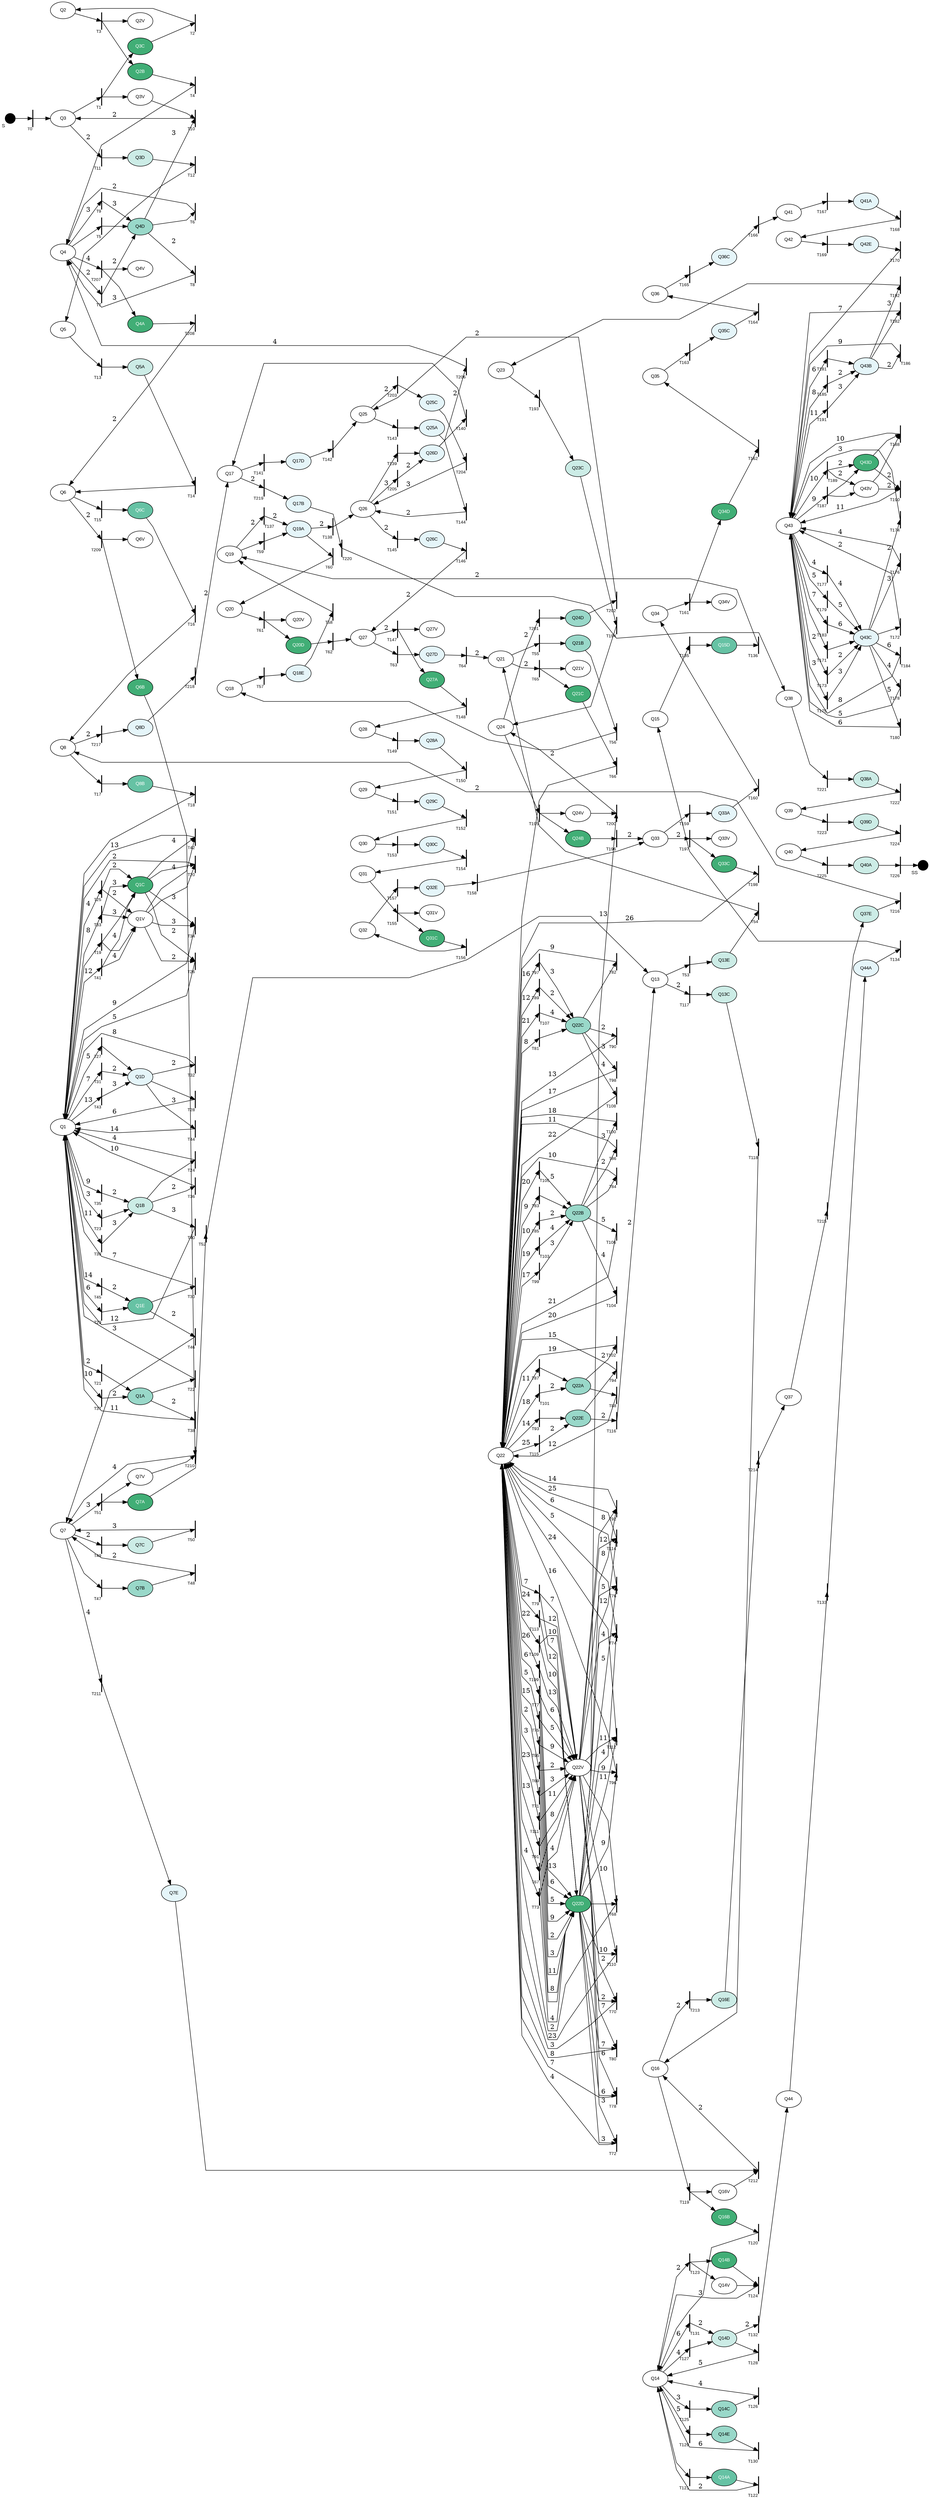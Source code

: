 digraph G { rankdir=LR; splines=polyline;
node[style=filled; fontsize=10; fontname=Arial; fontcolor=black; fillcolor=white; colorscheme=bugn9];
"S"[fillcolor=black; shape=point; width=0.3; xlabel="S";];"Q3"[colorscheme="reds5"; fillcolor=white; ]; "Q3C"[fillcolor=6; fontcolor=white;]; "Q2"[colorscheme="reds5"; fillcolor=white; ]; "Q2B"[fillcolor=6; fontcolor=white;]; "Q4"[colorscheme="reds5"; fillcolor=white; ]; "Q4D"[fillcolor=4; ]; "Q3D"[fillcolor=3; ]; "Q5"[colorscheme="reds5"; fillcolor=white; ]; "Q5A"[fillcolor=3; ]; "Q6"[colorscheme="reds5"; fillcolor=white; ]; "Q6C"[fillcolor=5; fontcolor=white;]; "Q8"[colorscheme="reds5"; fillcolor=white; ]; "Q8B"[fillcolor=5; fontcolor=white;]; "Q1"[colorscheme="reds5"; fillcolor=white; ]; "Q1C"[fillcolor=6; fontcolor=white;]; "Q1A"[fillcolor=4; ]; "Q1B"[fillcolor=3; ]; "Q1D"[fillcolor=2; ]; "Q1E"[fillcolor=5; fontcolor=white;]; "Q7"[colorscheme="reds5"; fillcolor=white; ]; "Q7B"[fillcolor=4; ]; "Q7C"[fillcolor=3; ]; "Q7A"[fillcolor=6; fontcolor=white;]; "Q13"[colorscheme="reds5"; fillcolor=white; ]; "Q13E"[fillcolor=3; ]; "Q21"[colorscheme="reds5"; fillcolor=white; ]; "Q21B"[fillcolor=4; ]; "Q18"[colorscheme="reds5"; fillcolor=white; ]; "Q18E"[fillcolor=2; ]; "Q19"[colorscheme="reds5"; fillcolor=white; ]; "Q19A"[fillcolor=2; ]; "Q20"[colorscheme="reds5"; fillcolor=white; ]; "Q20D"[fillcolor=6; fontcolor=white;]; "Q27"[colorscheme="reds5"; fillcolor=white; ]; "Q27D"[fillcolor=2; ]; "Q21C"[fillcolor=6; fontcolor=white;]; "Q22"[colorscheme="reds5"; fillcolor=white; fontcolor=black;]; "Q22D"[fillcolor=6; fontcolor=white;]; "Q22C"[fillcolor=4; ]; "Q22B"[fillcolor=4; ]; "Q22A"[fillcolor=4; ]; "Q22E"[fillcolor=4; ]; "Q13C"[fillcolor=3; ]; "Q16"[colorscheme="reds5"; fillcolor=white; ]; "Q16B"[fillcolor=6; fontcolor=white;]; "Q14"[colorscheme="reds5"; fillcolor=white; ]; "Q14A"[fillcolor=5; fontcolor=white;]; "Q14B"[fillcolor=6; fontcolor=white;]; "Q14C"[fillcolor=4; ]; "Q14D"[fillcolor=3; ]; "Q14E"[fillcolor=4; ]; "Q44"[colorscheme="reds5"; fillcolor=white; ]; "Q44A"[fillcolor=2; ]; "Q15"[colorscheme="reds5"; fillcolor=white; ]; "Q15D"[fillcolor=5; fontcolor=white;]; "Q26"[colorscheme="reds5"; fillcolor=white; ]; "Q26D"[fillcolor=2; ]; "Q17"[colorscheme="reds5"; fillcolor=white; ]; "Q17D"[fillcolor=2; ]; "Q25"[colorscheme="reds5"; fillcolor=white; ]; "Q25A"[fillcolor=2; ]; "Q26C"[fillcolor=2; ]; "Q27A"[fillcolor=6; fontcolor=white;]; "Q28"[colorscheme="reds5"; fillcolor=white; ]; "Q28A"[fillcolor=2; ]; "Q29"[colorscheme="reds5"; fillcolor=white; ]; "Q29C"[fillcolor=2; ]; "Q30"[colorscheme="reds5"; fillcolor=white; ]; "Q30C"[fillcolor=2; ]; "Q31"[colorscheme="reds5"; fillcolor=white; ]; "Q31C"[fillcolor=6; fontcolor=white;]; "Q32"[colorscheme="reds5"; fillcolor=white; ]; "Q32E"[fillcolor=2; ]; "Q33"[colorscheme="reds5"; fillcolor=white; ]; "Q33A"[fillcolor=2; ]; "Q34"[colorscheme="reds5"; fillcolor=white; ]; "Q34D"[fillcolor=6; fontcolor=white;]; "Q35"[colorscheme="reds5"; fillcolor=white; ]; "Q35C"[fillcolor=2; ]; "Q36"[colorscheme="reds5"; fillcolor=white; ]; "Q36C"[fillcolor=2; ]; "Q41"[colorscheme="reds5"; fillcolor=white; ]; "Q41A"[fillcolor=2; ]; "Q42"[colorscheme="reds5"; fillcolor=white; ]; "Q42E"[fillcolor=2; ]; "Q43"[colorscheme="reds5"; fillcolor=white; ]; "Q43C"[fillcolor=2; ]; "Q43B"[fillcolor=2; ]; "Q43D"[fillcolor=6; fontcolor=white;]; "Q23"[colorscheme="reds5"; fillcolor=white; ]; "Q23C"[fillcolor=3; ]; "Q24"[colorscheme="reds5"; fillcolor=white; ]; "Q24B"[fillcolor=6; fontcolor=white;]; "Q33C"[fillcolor=6; fontcolor=white;]; "Q24D"[fillcolor=4; ]; "Q25C"[fillcolor=2; ]; "Q4A"[fillcolor=6; fontcolor=white;]; "Q6B"[fillcolor=6; fontcolor=white;]; "Q7E"[fillcolor=2; ]; "Q16E"[fillcolor=3; ]; "Q37"[colorscheme="reds5"; fillcolor=white; ]; "Q37E"[fillcolor=3; ]; "Q8D"[fillcolor=2; ]; "Q17B"[fillcolor=2; ]; "Q38"[colorscheme="reds5"; fillcolor=white; ]; "Q38A"[fillcolor=3; ]; "Q39"[colorscheme="reds5"; fillcolor=white; ]; "Q39D"[fillcolor=3; ]; "Q40"[colorscheme="reds5"; fillcolor=white; ]; "Q40A"[fillcolor=3; ]; "SS"[fillcolor=black; shape=point; width=0.3; xlabel="SS";];"T0"[fillcolor=black; shape=box; label=""; width=0.01; fontsize=9; xlabel="T0"]; "T1"[fillcolor=black; shape=box; label=""; width=0.01; fontsize=9; xlabel="T1"]; "T2"[fillcolor=black; shape=box; label=""; width=0.01; fontsize=9; xlabel="T2"]; "T3"[fillcolor=black; shape=box; label=""; width=0.01; fontsize=9; xlabel="T3"]; "T4"[fillcolor=black; shape=box; label=""; width=0.01; fontsize=9; xlabel="T4"]; "T5"[fillcolor=black; shape=box; label=""; width=0.01; fontsize=9; xlabel="T5"]; "T6"[fillcolor=black; shape=box; label=""; width=0.01; fontsize=9; xlabel="T6"]; "T7"[fillcolor=black; shape=box; label=""; width=0.01; fontsize=9; xlabel="T7"]; "T8"[fillcolor=black; shape=box; label=""; width=0.01; fontsize=9; xlabel="T8"]; "T9"[fillcolor=black; shape=box; label=""; width=0.01; fontsize=9; xlabel="T9"]; "T10"[fillcolor=black; shape=box; label=""; width=0.01; fontsize=9; xlabel="T10"]; "T11"[fillcolor=black; shape=box; label=""; width=0.01; fontsize=9; xlabel="T11"]; "T12"[fillcolor=black; shape=box; label=""; width=0.01; fontsize=9; xlabel="T12"]; "T13"[fillcolor=black; shape=box; label=""; width=0.01; fontsize=9; xlabel="T13"]; "T14"[fillcolor=black; shape=box; label=""; width=0.01; fontsize=9; xlabel="T14"]; "T15"[fillcolor=black; shape=box; label=""; width=0.01; fontsize=9; xlabel="T15"]; "T16"[fillcolor=black; shape=box; label=""; width=0.01; fontsize=9; xlabel="T16"]; "T17"[fillcolor=black; shape=box; label=""; width=0.01; fontsize=9; xlabel="T17"]; "T18"[fillcolor=black; shape=box; label=""; width=0.01; fontsize=9; xlabel="T18"]; "T19"[fillcolor=black; shape=box; label=""; width=0.01; fontsize=9; xlabel="T19"]; "T20"[fillcolor=black; shape=box; label=""; width=0.01; fontsize=9; xlabel="T20"]; "T21"[fillcolor=black; shape=box; label=""; width=0.01; fontsize=9; xlabel="T21"]; "T22"[fillcolor=black; shape=box; label=""; width=0.01; fontsize=9; xlabel="T22"]; "T23"[fillcolor=black; shape=box; label=""; width=0.01; fontsize=9; xlabel="T23"]; "T24"[fillcolor=black; shape=box; label=""; width=0.01; fontsize=9; xlabel="T24"]; "T25"[fillcolor=black; shape=box; label=""; width=0.01; fontsize=9; xlabel="T25"]; "T26"[fillcolor=black; shape=box; label=""; width=0.01; fontsize=9; xlabel="T26"]; "T27"[fillcolor=black; shape=box; label=""; width=0.01; fontsize=9; xlabel="T27"]; "T28"[fillcolor=black; shape=box; label=""; width=0.01; fontsize=9; xlabel="T28"]; "T29"[fillcolor=black; shape=box; label=""; width=0.01; fontsize=9; xlabel="T29"]; "T30"[fillcolor=black; shape=box; label=""; width=0.01; fontsize=9; xlabel="T30"]; "T31"[fillcolor=black; shape=box; label=""; width=0.01; fontsize=9; xlabel="T31"]; "T32"[fillcolor=black; shape=box; label=""; width=0.01; fontsize=9; xlabel="T32"]; "T33"[fillcolor=black; shape=box; label=""; width=0.01; fontsize=9; xlabel="T33"]; "T34"[fillcolor=black; shape=box; label=""; width=0.01; fontsize=9; xlabel="T34"]; "T35"[fillcolor=black; shape=box; label=""; width=0.01; fontsize=9; xlabel="T35"]; "T36"[fillcolor=black; shape=box; label=""; width=0.01; fontsize=9; xlabel="T36"]; "T37"[fillcolor=black; shape=box; label=""; width=0.01; fontsize=9; xlabel="T37"]; "T38"[fillcolor=black; shape=box; label=""; width=0.01; fontsize=9; xlabel="T38"]; "T39"[fillcolor=black; shape=box; label=""; width=0.01; fontsize=9; xlabel="T39"]; "T40"[fillcolor=black; shape=box; label=""; width=0.01; fontsize=9; xlabel="T40"]; "T41"[fillcolor=black; shape=box; label=""; width=0.01; fontsize=9; xlabel="T41"]; "T42"[fillcolor=black; shape=box; label=""; width=0.01; fontsize=9; xlabel="T42"]; "T43"[fillcolor=black; shape=box; label=""; width=0.01; fontsize=9; xlabel="T43"]; "T44"[fillcolor=black; shape=box; label=""; width=0.01; fontsize=9; xlabel="T44"]; "T45"[fillcolor=black; shape=box; label=""; width=0.01; fontsize=9; xlabel="T45"]; "T46"[fillcolor=black; shape=box; label=""; width=0.01; fontsize=9; xlabel="T46"]; "T47"[fillcolor=black; shape=box; label=""; width=0.01; fontsize=9; xlabel="T47"]; "T48"[fillcolor=black; shape=box; label=""; width=0.01; fontsize=9; xlabel="T48"]; "T49"[fillcolor=black; shape=box; label=""; width=0.01; fontsize=9; xlabel="T49"]; "T50"[fillcolor=black; shape=box; label=""; width=0.01; fontsize=9; xlabel="T50"]; "T51"[fillcolor=black; shape=box; label=""; width=0.01; fontsize=9; xlabel="T51"]; "T52"[fillcolor=black; shape=box; label=""; width=0.01; fontsize=9; xlabel="T52"]; "T53"[fillcolor=black; shape=box; label=""; width=0.01; fontsize=9; xlabel="T53"]; "T54"[fillcolor=black; shape=box; label=""; width=0.01; fontsize=9; xlabel="T54"]; "T55"[fillcolor=black; shape=box; label=""; width=0.01; fontsize=9; xlabel="T55"]; "T56"[fillcolor=black; shape=box; label=""; width=0.01; fontsize=9; xlabel="T56"]; "T57"[fillcolor=black; shape=box; label=""; width=0.01; fontsize=9; xlabel="T57"]; "T58"[fillcolor=black; shape=box; label=""; width=0.01; fontsize=9; xlabel="T58"]; "T59"[fillcolor=black; shape=box; label=""; width=0.01; fontsize=9; xlabel="T59"]; "T60"[fillcolor=black; shape=box; label=""; width=0.01; fontsize=9; xlabel="T60"]; "T61"[fillcolor=black; shape=box; label=""; width=0.01; fontsize=9; xlabel="T61"]; "T62"[fillcolor=black; shape=box; label=""; width=0.01; fontsize=9; xlabel="T62"]; "T63"[fillcolor=black; shape=box; label=""; width=0.01; fontsize=9; xlabel="T63"]; "T64"[fillcolor=black; shape=box; label=""; width=0.01; fontsize=9; xlabel="T64"]; "T65"[fillcolor=black; shape=box; label=""; width=0.01; fontsize=9; xlabel="T65"]; "T66"[fillcolor=black; shape=box; label=""; width=0.01; fontsize=9; xlabel="T66"]; "T67"[fillcolor=black; shape=box; label=""; width=0.01; fontsize=9; xlabel="T67"]; "T68"[fillcolor=black; shape=box; label=""; width=0.01; fontsize=9; xlabel="T68"]; "T69"[fillcolor=black; shape=box; label=""; width=0.01; fontsize=9; xlabel="T69"]; "T70"[fillcolor=black; shape=box; label=""; width=0.01; fontsize=9; xlabel="T70"]; "T71"[fillcolor=black; shape=box; label=""; width=0.01; fontsize=9; xlabel="T71"]; "T72"[fillcolor=black; shape=box; label=""; width=0.01; fontsize=9; xlabel="T72"]; "T73"[fillcolor=black; shape=box; label=""; width=0.01; fontsize=9; xlabel="T73"]; "T74"[fillcolor=black; shape=box; label=""; width=0.01; fontsize=9; xlabel="T74"]; "T75"[fillcolor=black; shape=box; label=""; width=0.01; fontsize=9; xlabel="T75"]; "T76"[fillcolor=black; shape=box; label=""; width=0.01; fontsize=9; xlabel="T76"]; "T77"[fillcolor=black; shape=box; label=""; width=0.01; fontsize=9; xlabel="T77"]; "T78"[fillcolor=black; shape=box; label=""; width=0.01; fontsize=9; xlabel="T78"]; "T79"[fillcolor=black; shape=box; label=""; width=0.01; fontsize=9; xlabel="T79"]; "T80"[fillcolor=black; shape=box; label=""; width=0.01; fontsize=9; xlabel="T80"]; "T81"[fillcolor=black; shape=box; label=""; width=0.01; fontsize=9; xlabel="T81"]; "T82"[fillcolor=black; shape=box; label=""; width=0.01; fontsize=9; xlabel="T82"]; "T83"[fillcolor=black; shape=box; label=""; width=0.01; fontsize=9; xlabel="T83"]; "T84"[fillcolor=black; shape=box; label=""; width=0.01; fontsize=9; xlabel="T84"]; "T85"[fillcolor=black; shape=box; label=""; width=0.01; fontsize=9; xlabel="T85"]; "T86"[fillcolor=black; shape=box; label=""; width=0.01; fontsize=9; xlabel="T86"]; "T87"[fillcolor=black; shape=box; label=""; width=0.01; fontsize=9; xlabel="T87"]; "T88"[fillcolor=black; shape=box; label=""; width=0.01; fontsize=9; xlabel="T88"]; "T89"[fillcolor=black; shape=box; label=""; width=0.01; fontsize=9; xlabel="T89"]; "T90"[fillcolor=black; shape=box; label=""; width=0.01; fontsize=9; xlabel="T90"]; "T91"[fillcolor=black; shape=box; label=""; width=0.01; fontsize=9; xlabel="T91"]; "T92"[fillcolor=black; shape=box; label=""; width=0.01; fontsize=9; xlabel="T92"]; "T93"[fillcolor=black; shape=box; label=""; width=0.01; fontsize=9; xlabel="T93"]; "T94"[fillcolor=black; shape=box; label=""; width=0.01; fontsize=9; xlabel="T94"]; "T95"[fillcolor=black; shape=box; label=""; width=0.01; fontsize=9; xlabel="T95"]; "T96"[fillcolor=black; shape=box; label=""; width=0.01; fontsize=9; xlabel="T96"]; "T97"[fillcolor=black; shape=box; label=""; width=0.01; fontsize=9; xlabel="T97"]; "T98"[fillcolor=black; shape=box; label=""; width=0.01; fontsize=9; xlabel="T98"]; "T99"[fillcolor=black; shape=box; label=""; width=0.01; fontsize=9; xlabel="T99"]; "T100"[fillcolor=black; shape=box; label=""; width=0.01; fontsize=9; xlabel="T100"]; "T101"[fillcolor=black; shape=box; label=""; width=0.01; fontsize=9; xlabel="T101"]; "T102"[fillcolor=black; shape=box; label=""; width=0.01; fontsize=9; xlabel="T102"]; "T103"[fillcolor=black; shape=box; label=""; width=0.01; fontsize=9; xlabel="T103"]; "T104"[fillcolor=black; shape=box; label=""; width=0.01; fontsize=9; xlabel="T104"]; "T105"[fillcolor=black; shape=box; label=""; width=0.01; fontsize=9; xlabel="T105"]; "T106"[fillcolor=black; shape=box; label=""; width=0.01; fontsize=9; xlabel="T106"]; "T107"[fillcolor=black; shape=box; label=""; width=0.01; fontsize=9; xlabel="T107"]; "T108"[fillcolor=black; shape=box; label=""; width=0.01; fontsize=9; xlabel="T108"]; "T109"[fillcolor=black; shape=box; label=""; width=0.01; fontsize=9; xlabel="T109"]; "T110"[fillcolor=black; shape=box; label=""; width=0.01; fontsize=9; xlabel="T110"]; "T111"[fillcolor=black; shape=box; label=""; width=0.01; fontsize=9; xlabel="T111"]; "T112"[fillcolor=black; shape=box; label=""; width=0.01; fontsize=9; xlabel="T112"]; "T113"[fillcolor=black; shape=box; label=""; width=0.01; fontsize=9; xlabel="T113"]; "T114"[fillcolor=black; shape=box; label=""; width=0.01; fontsize=9; xlabel="T114"]; "T115"[fillcolor=black; shape=box; label=""; width=0.01; fontsize=9; xlabel="T115"]; "T116"[fillcolor=black; shape=box; label=""; width=0.01; fontsize=9; xlabel="T116"]; "T117"[fillcolor=black; shape=box; label=""; width=0.01; fontsize=9; xlabel="T117"]; "T118"[fillcolor=black; shape=box; label=""; width=0.01; fontsize=9; xlabel="T118"]; "T119"[fillcolor=black; shape=box; label=""; width=0.01; fontsize=9; xlabel="T119"]; "T120"[fillcolor=black; shape=box; label=""; width=0.01; fontsize=9; xlabel="T120"]; "T121"[fillcolor=black; shape=box; label=""; width=0.01; fontsize=9; xlabel="T121"]; "T122"[fillcolor=black; shape=box; label=""; width=0.01; fontsize=9; xlabel="T122"]; "T123"[fillcolor=black; shape=box; label=""; width=0.01; fontsize=9; xlabel="T123"]; "T124"[fillcolor=black; shape=box; label=""; width=0.01; fontsize=9; xlabel="T124"]; "T125"[fillcolor=black; shape=box; label=""; width=0.01; fontsize=9; xlabel="T125"]; "T126"[fillcolor=black; shape=box; label=""; width=0.01; fontsize=9; xlabel="T126"]; "T127"[fillcolor=black; shape=box; label=""; width=0.01; fontsize=9; xlabel="T127"]; "T128"[fillcolor=black; shape=box; label=""; width=0.01; fontsize=9; xlabel="T128"]; "T129"[fillcolor=black; shape=box; label=""; width=0.01; fontsize=9; xlabel="T129"]; "T130"[fillcolor=black; shape=box; label=""; width=0.01; fontsize=9; xlabel="T130"]; "T131"[fillcolor=black; shape=box; label=""; width=0.01; fontsize=9; xlabel="T131"]; "T132"[fillcolor=black; shape=box; label=""; width=0.01; fontsize=9; xlabel="T132"]; "T133"[fillcolor=black; shape=box; label=""; width=0.01; fontsize=9; xlabel="T133"]; "T134"[fillcolor=black; shape=box; label=""; width=0.01; fontsize=9; xlabel="T134"]; "T135"[fillcolor=black; shape=box; label=""; width=0.01; fontsize=9; xlabel="T135"]; "T136"[fillcolor=black; shape=box; label=""; width=0.01; fontsize=9; xlabel="T136"]; "T137"[fillcolor=black; shape=box; label=""; width=0.01; fontsize=9; xlabel="T137"]; "T138"[fillcolor=black; shape=box; label=""; width=0.01; fontsize=9; xlabel="T138"]; "T139"[fillcolor=black; shape=box; label=""; width=0.01; fontsize=9; xlabel="T139"]; "T140"[fillcolor=black; shape=box; label=""; width=0.01; fontsize=9; xlabel="T140"]; "T141"[fillcolor=black; shape=box; label=""; width=0.01; fontsize=9; xlabel="T141"]; "T142"[fillcolor=black; shape=box; label=""; width=0.01; fontsize=9; xlabel="T142"]; "T143"[fillcolor=black; shape=box; label=""; width=0.01; fontsize=9; xlabel="T143"]; "T144"[fillcolor=black; shape=box; label=""; width=0.01; fontsize=9; xlabel="T144"]; "T145"[fillcolor=black; shape=box; label=""; width=0.01; fontsize=9; xlabel="T145"]; "T146"[fillcolor=black; shape=box; label=""; width=0.01; fontsize=9; xlabel="T146"]; "T147"[fillcolor=black; shape=box; label=""; width=0.01; fontsize=9; xlabel="T147"]; "T148"[fillcolor=black; shape=box; label=""; width=0.01; fontsize=9; xlabel="T148"]; "T149"[fillcolor=black; shape=box; label=""; width=0.01; fontsize=9; xlabel="T149"]; "T150"[fillcolor=black; shape=box; label=""; width=0.01; fontsize=9; xlabel="T150"]; "T151"[fillcolor=black; shape=box; label=""; width=0.01; fontsize=9; xlabel="T151"]; "T152"[fillcolor=black; shape=box; label=""; width=0.01; fontsize=9; xlabel="T152"]; "T153"[fillcolor=black; shape=box; label=""; width=0.01; fontsize=9; xlabel="T153"]; "T154"[fillcolor=black; shape=box; label=""; width=0.01; fontsize=9; xlabel="T154"]; "T155"[fillcolor=black; shape=box; label=""; width=0.01; fontsize=9; xlabel="T155"]; "T156"[fillcolor=black; shape=box; label=""; width=0.01; fontsize=9; xlabel="T156"]; "T157"[fillcolor=black; shape=box; label=""; width=0.01; fontsize=9; xlabel="T157"]; "T158"[fillcolor=black; shape=box; label=""; width=0.01; fontsize=9; xlabel="T158"]; "T159"[fillcolor=black; shape=box; label=""; width=0.01; fontsize=9; xlabel="T159"]; "T160"[fillcolor=black; shape=box; label=""; width=0.01; fontsize=9; xlabel="T160"]; "T161"[fillcolor=black; shape=box; label=""; width=0.01; fontsize=9; xlabel="T161"]; "T162"[fillcolor=black; shape=box; label=""; width=0.01; fontsize=9; xlabel="T162"]; "T163"[fillcolor=black; shape=box; label=""; width=0.01; fontsize=9; xlabel="T163"]; "T164"[fillcolor=black; shape=box; label=""; width=0.01; fontsize=9; xlabel="T164"]; "T165"[fillcolor=black; shape=box; label=""; width=0.01; fontsize=9; xlabel="T165"]; "T166"[fillcolor=black; shape=box; label=""; width=0.01; fontsize=9; xlabel="T166"]; "T167"[fillcolor=black; shape=box; label=""; width=0.01; fontsize=9; xlabel="T167"]; "T168"[fillcolor=black; shape=box; label=""; width=0.01; fontsize=9; xlabel="T168"]; "T169"[fillcolor=black; shape=box; label=""; width=0.01; fontsize=9; xlabel="T169"]; "T170"[fillcolor=black; shape=box; label=""; width=0.01; fontsize=9; xlabel="T170"]; "T171"[fillcolor=black; shape=box; label=""; width=0.01; fontsize=9; xlabel="T171"]; "T172"[fillcolor=black; shape=box; label=""; width=0.01; fontsize=9; xlabel="T172"]; "T173"[fillcolor=black; shape=box; label=""; width=0.01; fontsize=9; xlabel="T173"]; "T174"[fillcolor=black; shape=box; label=""; width=0.01; fontsize=9; xlabel="T174"]; "T175"[fillcolor=black; shape=box; label=""; width=0.01; fontsize=9; xlabel="T175"]; "T176"[fillcolor=black; shape=box; label=""; width=0.01; fontsize=9; xlabel="T176"]; "T177"[fillcolor=black; shape=box; label=""; width=0.01; fontsize=9; xlabel="T177"]; "T178"[fillcolor=black; shape=box; label=""; width=0.01; fontsize=9; xlabel="T178"]; "T179"[fillcolor=black; shape=box; label=""; width=0.01; fontsize=9; xlabel="T179"]; "T180"[fillcolor=black; shape=box; label=""; width=0.01; fontsize=9; xlabel="T180"]; "T181"[fillcolor=black; shape=box; label=""; width=0.01; fontsize=9; xlabel="T181"]; "T182"[fillcolor=black; shape=box; label=""; width=0.01; fontsize=9; xlabel="T182"]; "T183"[fillcolor=black; shape=box; label=""; width=0.01; fontsize=9; xlabel="T183"]; "T184"[fillcolor=black; shape=box; label=""; width=0.01; fontsize=9; xlabel="T184"]; "T185"[fillcolor=black; shape=box; label=""; width=0.01; fontsize=9; xlabel="T185"]; "T186"[fillcolor=black; shape=box; label=""; width=0.01; fontsize=9; xlabel="T186"]; "T187"[fillcolor=black; shape=box; label=""; width=0.01; fontsize=9; xlabel="T187"]; "T188"[fillcolor=black; shape=box; label=""; width=0.01; fontsize=9; xlabel="T188"]; "T189"[fillcolor=black; shape=box; label=""; width=0.01; fontsize=9; xlabel="T189"]; "T190"[fillcolor=black; shape=box; label=""; width=0.01; fontsize=9; xlabel="T190"]; "T191"[fillcolor=black; shape=box; label=""; width=0.01; fontsize=9; xlabel="T191"]; "T192"[fillcolor=black; shape=box; label=""; width=0.01; fontsize=9; xlabel="T192"]; "T193"[fillcolor=black; shape=box; label=""; width=0.01; fontsize=9; xlabel="T193"]; "T194"[fillcolor=black; shape=box; label=""; width=0.01; fontsize=9; xlabel="T194"]; "T195"[fillcolor=black; shape=box; label=""; width=0.01; fontsize=9; xlabel="T195"]; "T196"[fillcolor=black; shape=box; label=""; width=0.01; fontsize=9; xlabel="T196"]; "T197"[fillcolor=black; shape=box; label=""; width=0.01; fontsize=9; xlabel="T197"]; "T198"[fillcolor=black; shape=box; label=""; width=0.01; fontsize=9; xlabel="T198"]; "T199"[fillcolor=black; shape=box; label=""; width=0.01; fontsize=9; xlabel="T199"]; "T200"[fillcolor=black; shape=box; label=""; width=0.01; fontsize=9; xlabel="T200"]; "T201"[fillcolor=black; shape=box; label=""; width=0.01; fontsize=9; xlabel="T201"]; "T202"[fillcolor=black; shape=box; label=""; width=0.01; fontsize=9; xlabel="T202"]; "T203"[fillcolor=black; shape=box; label=""; width=0.01; fontsize=9; xlabel="T203"]; "T204"[fillcolor=black; shape=box; label=""; width=0.01; fontsize=9; xlabel="T204"]; "T205"[fillcolor=black; shape=box; label=""; width=0.01; fontsize=9; xlabel="T205"]; "T206"[fillcolor=black; shape=box; label=""; width=0.01; fontsize=9; xlabel="T206"]; "T207"[fillcolor=black; shape=box; label=""; width=0.01; fontsize=9; xlabel="T207"]; "T208"[fillcolor=black; shape=box; label=""; width=0.01; fontsize=9; xlabel="T208"]; "T209"[fillcolor=black; shape=box; label=""; width=0.01; fontsize=9; xlabel="T209"]; "T210"[fillcolor=black; shape=box; label=""; width=0.01; fontsize=9; xlabel="T210"]; "T211"[fillcolor=black; shape=box; label=""; width=0.01; fontsize=9; xlabel="T211"]; "T212"[fillcolor=black; shape=box; label=""; width=0.01; fontsize=9; xlabel="T212"]; "T213"[fillcolor=black; shape=box; label=""; width=0.01; fontsize=9; xlabel="T213"]; "T214"[fillcolor=black; shape=box; label=""; width=0.01; fontsize=9; xlabel="T214"]; "T215"[fillcolor=black; shape=box; label=""; width=0.01; fontsize=9; xlabel="T215"]; "T216"[fillcolor=black; shape=box; label=""; width=0.01; fontsize=9; xlabel="T216"]; "T217"[fillcolor=black; shape=box; label=""; width=0.01; fontsize=9; xlabel="T217"]; "T218"[fillcolor=black; shape=box; label=""; width=0.01; fontsize=9; xlabel="T218"]; "T219"[fillcolor=black; shape=box; label=""; width=0.01; fontsize=9; xlabel="T219"]; "T220"[fillcolor=black; shape=box; label=""; width=0.01; fontsize=9; xlabel="T220"]; "T221"[fillcolor=black; shape=box; label=""; width=0.01; fontsize=9; xlabel="T221"]; "T222"[fillcolor=black; shape=box; label=""; width=0.01; fontsize=9; xlabel="T222"]; "T223"[fillcolor=black; shape=box; label=""; width=0.01; fontsize=9; xlabel="T223"]; "T224"[fillcolor=black; shape=box; label=""; width=0.01; fontsize=9; xlabel="T224"]; "T225"[fillcolor=black; shape=box; label=""; width=0.01; fontsize=9; xlabel="T225"]; "T226"[fillcolor=black; shape=box; label=""; width=0.01; fontsize=9; xlabel="T226"]; {rank=same; "Q3"; "Q2"; "Q4"; "Q5"; "Q6"; "Q8"; "Q1"; "Q7"; }{rank=same; "Q13"; "Q16"; "Q14"; "Q15"; }{rank=same; "Q21"; "Q22"; "Q23"; "Q24"; }{rank=same; "Q18"; "Q19"; "Q20"; "Q17"; }{rank=same; "Q27"; "Q26"; "Q25"; "Q28"; "Q29"; "Q30"; "Q31"; "Q32"; }{rank=same; "Q44"; "Q41"; "Q42"; "Q43"; }{rank=same; "Q33"; "Q34"; "Q35"; "Q36"; }{rank=same; "Q37"; "Q38"; "Q39"; "Q40"; }"S"->"T0" "T0"->"Q3" "Q3"->"T1" "T1"->"Q3C" "T1"->"Q3V" "Q3C"->"T2" "T2"->"Q2" "Q2"->"T3" "T3"->"Q2B" "T3"->"Q2V" "Q2B"->"T4" "T4"->"Q4" "Q4"->"T5" "T5"->"Q4D" "Q4D"->"T6" "T6"->"Q4"[label="2";]; "Q4"->"T7"[label="2";]; "T7"->"Q4D"[label="2";]; "Q4D"->"T8"[label="2";]; "T8"->"Q4"[label="3";]; "Q4"->"T9"[label="3";]; "T9"->"Q4D"[label="3";]; "Q4D"->"T10"[label="3";]; "Q3V"->"T10" "T10"->"Q3"[label="2";]; "Q3"->"T11"[label="2";]; "T11"->"Q3D" "Q3D"->"T12" "T12"->"Q5" "Q5"->"T13" "T13"->"Q5A" "Q5A"->"T14" "T14"->"Q6" "Q6"->"T15" "T15"->"Q6C" "Q6C"->"T16" "T16"->"Q8" "Q8"->"T17" "T17"->"Q8B" "Q8B"->"T18" "T18"->"Q1" "Q1"->"T19" "T19"->"Q1C" "T19"->"Q1V" "Q1C"->"T20" "Q1V"->"T20" "T20"->"Q1"[label="2";]; "Q1"->"T21"[label="2";]; "T21"->"Q1A" "Q1A"->"T22" "T22"->"Q1"[label="3";]; "Q1"->"T23"[label="3";]; "T23"->"Q1B" "Q1B"->"T24" "T24"->"Q1"[label="4";]; "Q1"->"T25"[label="4";]; "T25"->"Q1C"[label="2";]; "T25"->"Q1V"[label="2";]; "Q1C"->"T26"[label="2";]; "Q1V"->"T26"[label="2";]; "T26"->"Q1"[label="5";]; "Q1"->"T27"[label="5";]; "T27"->"Q1D" "Q1D"->"T28" "T28"->"Q1"[label="6";]; "Q1"->"T29"[label="6";]; "T29"->"Q1E" "Q1E"->"T30" "T30"->"Q1"[label="7";]; "Q1"->"T31"[label="7";]; "T31"->"Q1D"[label="2";]; "Q1D"->"T32"[label="2";]; "T32"->"Q1"[label="8";]; "Q1"->"T33"[label="8";]; "T33"->"Q1C"[label="3";]; "T33"->"Q1V"[label="3";]; "Q1C"->"T34"[label="3";]; "Q1V"->"T34"[label="3";]; "T34"->"Q1"[label="9";]; "Q1"->"T35"[label="9";]; "T35"->"Q1B"[label="2";]; "Q1B"->"T36"[label="2";]; "T36"->"Q1"[label="10";]; "Q1"->"T37"[label="10";]; "T37"->"Q1A"[label="2";]; "Q1A"->"T38"[label="2";]; "T38"->"Q1"[label="11";]; "Q1"->"T39"[label="11";]; "T39"->"Q1B"[label="3";]; "Q1B"->"T40"[label="3";]; "T40"->"Q1"[label="12";]; "Q1"->"T41"[label="12";]; "T41"->"Q1C"[label="4";]; "T41"->"Q1V"[label="4";]; "Q1C"->"T42"[label="4";]; "Q1V"->"T42"[label="4";]; "T42"->"Q1"[label="13";]; "Q1"->"T43"[label="13";]; "T43"->"Q1D"[label="3";]; "Q1D"->"T44"[label="3";]; "T44"->"Q1"[label="14";]; "Q1"->"T45"[label="14";]; "T45"->"Q1E"[label="2";]; "Q1E"->"T46"[label="2";]; "T46"->"Q7" "Q7"->"T47" "T47"->"Q7B" "Q7B"->"T48" "T48"->"Q7"[label="2";]; "Q7"->"T49"[label="2";]; "T49"->"Q7C" "Q7C"->"T50" "T50"->"Q7"[label="3";]; "Q7"->"T51"[label="3";]; "T51"->"Q7A" "T51"->"Q7V" "Q7A"->"T52" "T52"->"Q13" "Q13"->"T53" "T53"->"Q13E" "Q13E"->"T54" "T54"->"Q21" "Q21"->"T55" "T55"->"Q21B" "Q21B"->"T56" "T56"->"Q18" "Q18"->"T57" "T57"->"Q18E" "Q18E"->"T58" "T58"->"Q19" "Q19"->"T59" "T59"->"Q19A" "Q19A"->"T60" "T60"->"Q20" "Q20"->"T61" "T61"->"Q20D" "T61"->"Q20V" "Q20D"->"T62" "T62"->"Q27" "Q27"->"T63" "T63"->"Q27D" "Q27D"->"T64" "T64"->"Q21"[label="2";]; "Q21"->"T65"[label="2";]; "T65"->"Q21C" "T65"->"Q21V" "Q21C"->"T66" "T66"->"Q22" "Q22"->"T67" "T67"->"Q22D" "T67"->"Q22V" "Q22D"->"T68" "Q22V"->"T68" "T68"->"Q22"[label="2";]; "Q22"->"T69"[label="2";]; "T69"->"Q22D"[label="2";]; "T69"->"Q22V"[label="2";]; "Q22D"->"T70"[label="2";]; "Q22V"->"T70"[label="2";]; "T70"->"Q22"[label="3";]; "Q22"->"T71"[label="3";]; "T71"->"Q22D"[label="3";]; "T71"->"Q22V"[label="3";]; "Q22D"->"T72"[label="3";]; "Q22V"->"T72"[label="3";]; "T72"->"Q22"[label="4";]; "Q22"->"T73"[label="4";]; "T73"->"Q22D"[label="4";]; "T73"->"Q22V"[label="4";]; "Q22D"->"T74"[label="4";]; "Q22V"->"T74"[label="4";]; "T74"->"Q22"[label="5";]; "Q22"->"T75"[label="5";]; "T75"->"Q22D"[label="5";]; "T75"->"Q22V"[label="5";]; "Q22D"->"T76"[label="5";]; "Q22V"->"T76"[label="5";]; "T76"->"Q22"[label="6";]; "Q22"->"T77"[label="6";]; "T77"->"Q22D"[label="6";]; "T77"->"Q22V"[label="6";]; "Q22D"->"T78"[label="6";]; "Q22V"->"T78"[label="6";]; "T78"->"Q22"[label="7";]; "Q22"->"T79"[label="7";]; "T79"->"Q22D"[label="7";]; "T79"->"Q22V"[label="7";]; "Q22D"->"T80"[label="7";]; "Q22V"->"T80"[label="7";]; "T80"->"Q22"[label="8";]; "Q22"->"T81"[label="8";]; "T81"->"Q22C" "Q22C"->"T82" "T82"->"Q22"[label="9";]; "Q22"->"T83"[label="9";]; "T83"->"Q22B" "Q22B"->"T84" "T84"->"Q22"[label="10";]; "Q22"->"T85"[label="10";]; "T85"->"Q22B"[label="2";]; "Q22B"->"T86"[label="2";]; "T86"->"Q22"[label="11";]; "Q22"->"T87"[label="11";]; "T87"->"Q22A" "Q22A"->"T88" "T88"->"Q22"[label="12";]; "Q22"->"T89"[label="12";]; "T89"->"Q22C"[label="2";]; "Q22C"->"T90"[label="2";]; "T90"->"Q22"[label="13";]; "Q22"->"T91"[label="13";]; "T91"->"Q22D"[label="8";]; "T91"->"Q22V"[label="8";]; "Q22D"->"T92"[label="8";]; "Q22V"->"T92"[label="8";]; "T92"->"Q22"[label="14";]; "Q22"->"T93"[label="14";]; "T93"->"Q22E" "Q22E"->"T94" "T94"->"Q22"[label="15";]; "Q22"->"T95"[label="15";]; "T95"->"Q22D"[label="9";]; "T95"->"Q22V"[label="9";]; "Q22D"->"T96"[label="9";]; "Q22V"->"T96"[label="9";]; "T96"->"Q22"[label="16";]; "Q22"->"T97"[label="16";]; "T97"->"Q22C"[label="3";]; "Q22C"->"T98"[label="3";]; "T98"->"Q22"[label="17";]; "Q22"->"T99"[label="17";]; "T99"->"Q22B"[label="3";]; "Q22B"->"T100"[label="3";]; "T100"->"Q22"[label="18";]; "Q22"->"T101"[label="18";]; "T101"->"Q22A"[label="2";]; "Q22A"->"T102"[label="2";]; "T102"->"Q22"[label="19";]; "Q22"->"T103"[label="19";]; "T103"->"Q22B"[label="4";]; "Q22B"->"T104"[label="4";]; "T104"->"Q22"[label="20";]; "Q22"->"T105"[label="20";]; "T105"->"Q22B"[label="5";]; "Q22B"->"T106"[label="5";]; "T106"->"Q22"[label="21";]; "Q22"->"T107"[label="21";]; "T107"->"Q22C"[label="4";]; "Q22C"->"T108"[label="4";]; "T108"->"Q22"[label="22";]; "Q22"->"T109"[label="22";]; "T109"->"Q22D"[label="10";]; "T109"->"Q22V"[label="10";]; "Q22D"->"T110"[label="10";]; "Q22V"->"T110"[label="10";]; "T110"->"Q22"[label="23";]; "Q22"->"T111"[label="23";]; "T111"->"Q22D"[label="11";]; "T111"->"Q22V"[label="11";]; "Q22D"->"T112"[label="11";]; "Q22V"->"T112"[label="11";]; "T112"->"Q22"[label="24";]; "Q22"->"T113"[label="24";]; "T113"->"Q22D"[label="12";]; "T113"->"Q22V"[label="12";]; "Q22D"->"T114"[label="12";]; "Q22V"->"T114"[label="12";]; "T114"->"Q22"[label="25";]; "Q22"->"T115"[label="25";]; "T115"->"Q22E"[label="2";]; "Q22E"->"T116"[label="2";]; "T116"->"Q13"[label="2";]; "Q13"->"T117"[label="2";]; "T117"->"Q13C" "Q13C"->"T118" "T118"->"Q16" "Q16"->"T119" "T119"->"Q16B" "T119"->"Q16V" "Q16B"->"T120" "T120"->"Q14" "Q14"->"T121" "T121"->"Q14A" "Q14A"->"T122" "T122"->"Q14"[label="2";]; "Q14"->"T123"[label="2";]; "T123"->"Q14B" "T123"->"Q14V" "Q14B"->"T124" "Q14V"->"T124" "T124"->"Q14"[label="3";]; "Q14"->"T125"[label="3";]; "T125"->"Q14C" "Q14C"->"T126" "T126"->"Q14"[label="4";]; "Q14"->"T127"[label="4";]; "T127"->"Q14D" "Q14D"->"T128" "T128"->"Q14"[label="5";]; "Q14"->"T129"[label="5";]; "T129"->"Q14E" "Q14E"->"T130" "T130"->"Q14"[label="6";]; "Q14"->"T131"[label="6";]; "T131"->"Q14D"[label="2";]; "Q14D"->"T132"[label="2";]; "T132"->"Q44" "Q44"->"T133" "T133"->"Q44A" "Q44A"->"T134" "T134"->"Q15" "Q15"->"T135" "T135"->"Q15D" "Q15D"->"T136" "T136"->"Q19"[label="2";]; "Q19"->"T137"[label="2";]; "T137"->"Q19A"[label="2";]; "Q19A"->"T138"[label="2";]; "T138"->"Q26" "Q26"->"T139" "T139"->"Q26D" "Q26D"->"T140" "T140"->"Q17" "Q17"->"T141" "T141"->"Q17D" "Q17D"->"T142" "T142"->"Q25" "Q25"->"T143" "T143"->"Q25A" "Q25A"->"T144" "T144"->"Q26"[label="2";]; "Q26"->"T145"[label="2";]; "T145"->"Q26C" "Q26C"->"T146" "T146"->"Q27"[label="2";]; "Q27"->"T147"[label="2";]; "T147"->"Q27A" "T147"->"Q27V" "Q27A"->"T148" "T148"->"Q28" "Q28"->"T149" "T149"->"Q28A" "Q28A"->"T150" "T150"->"Q29" "Q29"->"T151" "T151"->"Q29C" "Q29C"->"T152" "T152"->"Q30" "Q30"->"T153" "T153"->"Q30C" "Q30C"->"T154" "T154"->"Q31" "Q31"->"T155" "T155"->"Q31C" "T155"->"Q31V" "Q31C"->"T156" "T156"->"Q32" "Q32"->"T157" "T157"->"Q32E" "Q32E"->"T158" "T158"->"Q33" "Q33"->"T159" "T159"->"Q33A" "Q33A"->"T160" "T160"->"Q34" "Q34"->"T161" "T161"->"Q34D" "T161"->"Q34V" "Q34D"->"T162" "T162"->"Q35" "Q35"->"T163" "T163"->"Q35C" "Q35C"->"T164" "T164"->"Q36" "Q36"->"T165" "T165"->"Q36C" "Q36C"->"T166" "T166"->"Q41" "Q41"->"T167" "T167"->"Q41A" "Q41A"->"T168" "T168"->"Q42" "Q42"->"T169" "T169"->"Q42E" "Q42E"->"T170" "T170"->"Q43" "Q43"->"T171" "T171"->"Q43C" "Q43C"->"T172" "T172"->"Q43"[label="2";]; "Q43"->"T173"[label="2";]; "T173"->"Q43C"[label="2";]; "Q43C"->"T174"[label="2";]; "T174"->"Q43"[label="3";]; "Q43"->"T175"[label="3";]; "T175"->"Q43C"[label="3";]; "Q43C"->"T176"[label="3";]; "T176"->"Q43"[label="4";]; "Q43"->"T177"[label="4";]; "T177"->"Q43C"[label="4";]; "Q43C"->"T178"[label="4";]; "T178"->"Q43"[label="5";]; "Q43"->"T179"[label="5";]; "T179"->"Q43C"[label="5";]; "Q43C"->"T180"[label="5";]; "T180"->"Q43"[label="6";]; "Q43"->"T181"[label="6";]; "T181"->"Q43B" "Q43B"->"T182" "T182"->"Q43"[label="7";]; "Q43"->"T183"[label="7";]; "T183"->"Q43C"[label="6";]; "Q43C"->"T184"[label="6";]; "T184"->"Q43"[label="8";]; "Q43"->"T185"[label="8";]; "T185"->"Q43B"[label="2";]; "Q43B"->"T186"[label="2";]; "T186"->"Q43"[label="9";]; "Q43"->"T187"[label="9";]; "T187"->"Q43D" "T187"->"Q43V" "Q43D"->"T188" "Q43V"->"T188" "T188"->"Q43"[label="10";]; "Q43"->"T189"[label="10";]; "T189"->"Q43D"[label="2";]; "T189"->"Q43V"[label="2";]; "Q43D"->"T190"[label="2";]; "Q43V"->"T190"[label="2";]; "T190"->"Q43"[label="11";]; "Q43"->"T191"[label="11";]; "T191"->"Q43B"[label="3";]; "Q43B"->"T192"[label="3";]; "T192"->"Q23" "Q23"->"T193" "T193"->"Q23C" "Q23C"->"T194" "T194"->"Q24" "Q24"->"T195" "T195"->"Q24B" "T195"->"Q24V" "Q24B"->"T196" "T196"->"Q33"[label="2";]; "Q33"->"T197"[label="2";]; "T197"->"Q33C" "T197"->"Q33V" "Q33C"->"T198" "T198"->"Q22"[label="26";]; "Q22"->"T199"[label="26";]; "T199"->"Q22D"[label="13";]; "T199"->"Q22V"[label="13";]; "Q22D"->"T200"[label="13";]; "Q24V"->"T200" "T200"->"Q24"[label="2";]; "Q24"->"T201"[label="2";]; "T201"->"Q24D" "Q24D"->"T202" "T202"->"Q25"[label="2";]; "Q25"->"T203"[label="2";]; "T203"->"Q25C" "Q25C"->"T204" "T204"->"Q26"[label="3";]; "Q26"->"T205"[label="3";]; "T205"->"Q26D"[label="2";]; "Q26D"->"T206"[label="2";]; "T206"->"Q4"[label="4";]; "Q4"->"T207"[label="4";]; "T207"->"Q4A" "T207"->"Q4V" "Q4A"->"T208" "T208"->"Q6"[label="2";]; "Q6"->"T209"[label="2";]; "T209"->"Q6B" "T209"->"Q6V" "Q6B"->"T210" "Q7V"->"T210" "T210"->"Q7"[label="4";]; "Q7"->"T211"[label="4";]; "T211"->"Q7E" "Q7E"->"T212" "Q16V"->"T212" "T212"->"Q16"[label="2";]; "Q16"->"T213"[label="2";]; "T213"->"Q16E" "Q16E"->"T214" "T214"->"Q37" "Q37"->"T215" "T215"->"Q37E" "Q37E"->"T216" "T216"->"Q8"[label="2";]; "Q8"->"T217"[label="2";]; "T217"->"Q8D" "Q8D"->"T218" "T218"->"Q17"[label="2";]; "Q17"->"T219"[label="2";]; "T219"->"Q17B" "Q17B"->"T220" "T220"->"Q38" "Q38"->"T221" "T221"->"Q38A" "Q38A"->"T222" "T222"->"Q39" "Q39"->"T223" "T223"->"Q39D" "Q39D"->"T224" "T224"->"Q40" "Q40"->"T225" "T225"->"Q40A" "Q40A"->"T226" "T226"->"SS" }